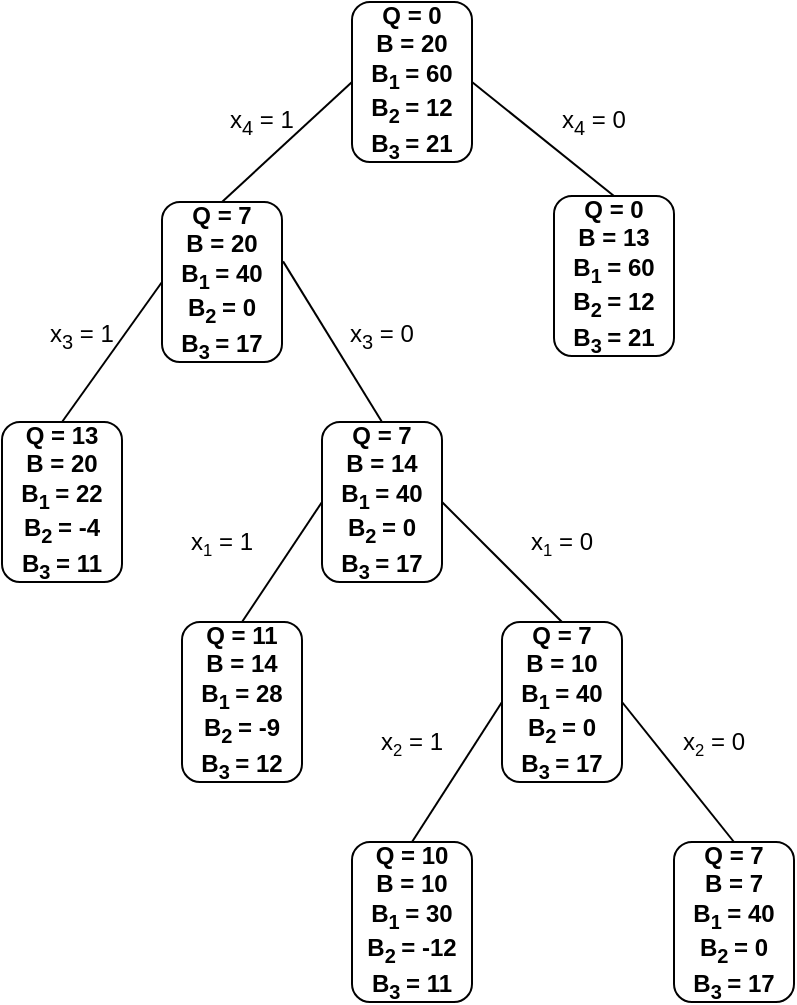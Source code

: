 <mxfile version="14.5.0" type="github">
  <diagram id="fD708KUdjpPGhF3gytjl" name="Page-1">
    <mxGraphModel dx="748" dy="426" grid="1" gridSize="10" guides="1" tooltips="1" connect="1" arrows="1" fold="1" page="1" pageScale="1" pageWidth="850" pageHeight="1100" math="0" shadow="0">
      <root>
        <mxCell id="0" />
        <mxCell id="1" parent="0" />
        <mxCell id="OLhP95PPrDx5MWgwO1T--5" value="&lt;b&gt;Q = 0&lt;br&gt;B = 20&lt;br&gt;B&lt;sub&gt;1&amp;nbsp;&lt;/sub&gt;= 60&lt;br&gt;B&lt;sub&gt;2&amp;nbsp;&lt;/sub&gt;= 12&lt;br&gt;B&lt;sub&gt;3&amp;nbsp;&lt;/sub&gt;= 21&lt;/b&gt;" style="rounded=1;whiteSpace=wrap;html=1;" vertex="1" parent="1">
          <mxGeometry x="395" y="30" width="60" height="80" as="geometry" />
        </mxCell>
        <mxCell id="OLhP95PPrDx5MWgwO1T--6" value="&lt;b&gt;Q = 7&lt;br&gt;B = 20&lt;br&gt;B&lt;sub&gt;1&amp;nbsp;&lt;/sub&gt;= 40&lt;br&gt;B&lt;sub&gt;2&amp;nbsp;&lt;/sub&gt;= 0&lt;br&gt;B&lt;sub&gt;3&amp;nbsp;&lt;/sub&gt;= 17&lt;/b&gt;" style="rounded=1;whiteSpace=wrap;html=1;" vertex="1" parent="1">
          <mxGeometry x="300" y="130" width="60" height="80" as="geometry" />
        </mxCell>
        <mxCell id="OLhP95PPrDx5MWgwO1T--10" value="" style="endArrow=none;html=1;entryX=0;entryY=0.5;entryDx=0;entryDy=0;exitX=0.5;exitY=0;exitDx=0;exitDy=0;" edge="1" parent="1" source="OLhP95PPrDx5MWgwO1T--6" target="OLhP95PPrDx5MWgwO1T--5">
          <mxGeometry width="50" height="50" relative="1" as="geometry">
            <mxPoint x="410" y="130" as="sourcePoint" />
            <mxPoint x="460" y="80" as="targetPoint" />
          </mxGeometry>
        </mxCell>
        <mxCell id="OLhP95PPrDx5MWgwO1T--11" value="x&lt;sub&gt;4&lt;/sub&gt;&amp;nbsp;= 1" style="text;html=1;strokeColor=none;fillColor=none;align=center;verticalAlign=middle;whiteSpace=wrap;rounded=0;rotation=0;" vertex="1" parent="1">
          <mxGeometry x="330" y="80" width="40" height="20" as="geometry" />
        </mxCell>
        <mxCell id="OLhP95PPrDx5MWgwO1T--12" value="&lt;b&gt;Q = 0&lt;br&gt;B = 13&lt;br&gt;B&lt;sub&gt;1&amp;nbsp;&lt;/sub&gt;= 60&lt;br&gt;B&lt;sub&gt;2&amp;nbsp;&lt;/sub&gt;= 12&lt;br&gt;B&lt;sub&gt;3&amp;nbsp;&lt;/sub&gt;= 21&lt;/b&gt;" style="rounded=1;whiteSpace=wrap;html=1;" vertex="1" parent="1">
          <mxGeometry x="496" y="127" width="60" height="80" as="geometry" />
        </mxCell>
        <mxCell id="OLhP95PPrDx5MWgwO1T--13" value="" style="endArrow=none;html=1;entryX=1;entryY=0.5;entryDx=0;entryDy=0;exitX=0.5;exitY=0;exitDx=0;exitDy=0;" edge="1" parent="1" source="OLhP95PPrDx5MWgwO1T--12" target="OLhP95PPrDx5MWgwO1T--5">
          <mxGeometry width="50" height="50" relative="1" as="geometry">
            <mxPoint x="483" y="152" as="sourcePoint" />
            <mxPoint x="548" y="92" as="targetPoint" />
          </mxGeometry>
        </mxCell>
        <mxCell id="OLhP95PPrDx5MWgwO1T--14" value="x&lt;sub&gt;4&lt;/sub&gt;&amp;nbsp;= 0" style="text;html=1;strokeColor=none;fillColor=none;align=center;verticalAlign=middle;whiteSpace=wrap;rounded=0;rotation=0;" vertex="1" parent="1">
          <mxGeometry x="496" y="80" width="40" height="20" as="geometry" />
        </mxCell>
        <mxCell id="OLhP95PPrDx5MWgwO1T--15" value="&lt;b&gt;Q = 13&lt;br&gt;B = 20&lt;br&gt;B&lt;sub&gt;1&amp;nbsp;&lt;/sub&gt;= 22&lt;br&gt;B&lt;sub&gt;2&amp;nbsp;&lt;/sub&gt;= -4&lt;br&gt;B&lt;sub&gt;3&amp;nbsp;&lt;/sub&gt;= 11&lt;/b&gt;" style="rounded=1;whiteSpace=wrap;html=1;" vertex="1" parent="1">
          <mxGeometry x="220" y="240" width="60" height="80" as="geometry" />
        </mxCell>
        <mxCell id="OLhP95PPrDx5MWgwO1T--16" value="&lt;b&gt;Q = 7&lt;br&gt;B = 14&lt;br&gt;B&lt;sub&gt;1&amp;nbsp;&lt;/sub&gt;= 40&lt;br&gt;B&lt;sub&gt;2&amp;nbsp;&lt;/sub&gt;= 0&lt;br&gt;B&lt;sub&gt;3&amp;nbsp;&lt;/sub&gt;= 17&lt;/b&gt;" style="rounded=1;whiteSpace=wrap;html=1;" vertex="1" parent="1">
          <mxGeometry x="380" y="240" width="60" height="80" as="geometry" />
        </mxCell>
        <mxCell id="OLhP95PPrDx5MWgwO1T--17" value="" style="endArrow=none;html=1;entryX=0;entryY=0.5;entryDx=0;entryDy=0;exitX=0.5;exitY=0;exitDx=0;exitDy=0;" edge="1" parent="1" source="OLhP95PPrDx5MWgwO1T--15" target="OLhP95PPrDx5MWgwO1T--6">
          <mxGeometry width="50" height="50" relative="1" as="geometry">
            <mxPoint x="410" y="330" as="sourcePoint" />
            <mxPoint x="460" y="280" as="targetPoint" />
          </mxGeometry>
        </mxCell>
        <mxCell id="OLhP95PPrDx5MWgwO1T--18" value="" style="endArrow=none;html=1;entryX=1.009;entryY=0.371;entryDx=0;entryDy=0;exitX=0.5;exitY=0;exitDx=0;exitDy=0;entryPerimeter=0;" edge="1" parent="1" source="OLhP95PPrDx5MWgwO1T--16" target="OLhP95PPrDx5MWgwO1T--6">
          <mxGeometry width="50" height="50" relative="1" as="geometry">
            <mxPoint x="351" y="235" as="sourcePoint" />
            <mxPoint x="401" y="165" as="targetPoint" />
          </mxGeometry>
        </mxCell>
        <mxCell id="OLhP95PPrDx5MWgwO1T--19" value="x&lt;sub&gt;3&lt;/sub&gt;&amp;nbsp;= 1" style="text;html=1;strokeColor=none;fillColor=none;align=center;verticalAlign=middle;whiteSpace=wrap;rounded=0;rotation=0;" vertex="1" parent="1">
          <mxGeometry x="240" y="187" width="40" height="20" as="geometry" />
        </mxCell>
        <mxCell id="OLhP95PPrDx5MWgwO1T--20" value="x&lt;sub&gt;3&lt;/sub&gt;&amp;nbsp;= 0" style="text;html=1;strokeColor=none;fillColor=none;align=center;verticalAlign=middle;whiteSpace=wrap;rounded=0;rotation=0;" vertex="1" parent="1">
          <mxGeometry x="390" y="187" width="40" height="20" as="geometry" />
        </mxCell>
        <mxCell id="OLhP95PPrDx5MWgwO1T--21" value="&lt;b&gt;Q = 11&lt;br&gt;B = 14&lt;br&gt;B&lt;sub&gt;1&amp;nbsp;&lt;/sub&gt;= 28&lt;br&gt;B&lt;sub&gt;2&amp;nbsp;&lt;/sub&gt;= -9&lt;br&gt;B&lt;sub&gt;3&amp;nbsp;&lt;/sub&gt;= 12&lt;/b&gt;" style="rounded=1;whiteSpace=wrap;html=1;" vertex="1" parent="1">
          <mxGeometry x="310" y="340" width="60" height="80" as="geometry" />
        </mxCell>
        <mxCell id="OLhP95PPrDx5MWgwO1T--22" value="&lt;b&gt;Q = 7&lt;br&gt;B = 10&lt;br&gt;B&lt;sub&gt;1&amp;nbsp;&lt;/sub&gt;= 40&lt;br&gt;B&lt;sub&gt;2&amp;nbsp;&lt;/sub&gt;= 0&lt;br&gt;B&lt;sub&gt;3&amp;nbsp;&lt;/sub&gt;= 17&lt;/b&gt;" style="rounded=1;whiteSpace=wrap;html=1;" vertex="1" parent="1">
          <mxGeometry x="470" y="340" width="60" height="80" as="geometry" />
        </mxCell>
        <mxCell id="OLhP95PPrDx5MWgwO1T--23" value="" style="endArrow=none;html=1;entryX=0;entryY=0.5;entryDx=0;entryDy=0;exitX=0.5;exitY=0;exitDx=0;exitDy=0;" edge="1" parent="1" source="OLhP95PPrDx5MWgwO1T--21" target="OLhP95PPrDx5MWgwO1T--16">
          <mxGeometry width="50" height="50" relative="1" as="geometry">
            <mxPoint x="410" y="320" as="sourcePoint" />
            <mxPoint x="460" y="270" as="targetPoint" />
          </mxGeometry>
        </mxCell>
        <mxCell id="OLhP95PPrDx5MWgwO1T--25" value="" style="endArrow=none;html=1;entryX=1;entryY=0.5;entryDx=0;entryDy=0;exitX=0.5;exitY=0;exitDx=0;exitDy=0;" edge="1" parent="1" source="OLhP95PPrDx5MWgwO1T--22" target="OLhP95PPrDx5MWgwO1T--16">
          <mxGeometry width="50" height="50" relative="1" as="geometry">
            <mxPoint x="504" y="323" as="sourcePoint" />
            <mxPoint x="544" y="263" as="targetPoint" />
          </mxGeometry>
        </mxCell>
        <mxCell id="OLhP95PPrDx5MWgwO1T--26" value="x&lt;span style=&quot;font-size: 10px&quot;&gt;&lt;sub&gt;2&lt;/sub&gt;&lt;/span&gt;&amp;nbsp;= 1" style="text;html=1;strokeColor=none;fillColor=none;align=center;verticalAlign=middle;whiteSpace=wrap;rounded=0;rotation=0;" vertex="1" parent="1">
          <mxGeometry x="405" y="390" width="40" height="20" as="geometry" />
        </mxCell>
        <mxCell id="OLhP95PPrDx5MWgwO1T--27" value="x&lt;span style=&quot;font-size: 10px&quot;&gt;&lt;sub&gt;1&lt;/sub&gt;&lt;/span&gt;&amp;nbsp;= 0" style="text;html=1;strokeColor=none;fillColor=none;align=center;verticalAlign=middle;whiteSpace=wrap;rounded=0;rotation=0;" vertex="1" parent="1">
          <mxGeometry x="480" y="290" width="40" height="20" as="geometry" />
        </mxCell>
        <mxCell id="OLhP95PPrDx5MWgwO1T--28" value="&lt;b&gt;Q = 10&lt;br&gt;B = 10&lt;br&gt;B&lt;sub&gt;1&amp;nbsp;&lt;/sub&gt;= 30&lt;br&gt;B&lt;sub&gt;2&amp;nbsp;&lt;/sub&gt;= -12&lt;br&gt;B&lt;sub&gt;3&amp;nbsp;&lt;/sub&gt;= 11&lt;/b&gt;" style="rounded=1;whiteSpace=wrap;html=1;" vertex="1" parent="1">
          <mxGeometry x="395" y="450" width="60" height="80" as="geometry" />
        </mxCell>
        <mxCell id="OLhP95PPrDx5MWgwO1T--29" value="&lt;b&gt;Q = 7&lt;br&gt;B = 7&lt;br&gt;B&lt;sub&gt;1&amp;nbsp;&lt;/sub&gt;= 40&lt;br&gt;B&lt;sub&gt;2&amp;nbsp;&lt;/sub&gt;= 0&lt;br&gt;B&lt;sub&gt;3&amp;nbsp;&lt;/sub&gt;= 17&lt;/b&gt;" style="rounded=1;whiteSpace=wrap;html=1;" vertex="1" parent="1">
          <mxGeometry x="556" y="450" width="60" height="80" as="geometry" />
        </mxCell>
        <mxCell id="OLhP95PPrDx5MWgwO1T--30" value="" style="endArrow=none;html=1;entryX=0;entryY=0.5;entryDx=0;entryDy=0;exitX=0.5;exitY=0;exitDx=0;exitDy=0;" edge="1" parent="1" source="OLhP95PPrDx5MWgwO1T--28" target="OLhP95PPrDx5MWgwO1T--22">
          <mxGeometry width="50" height="50" relative="1" as="geometry">
            <mxPoint x="410" y="420" as="sourcePoint" />
            <mxPoint x="460" y="370" as="targetPoint" />
          </mxGeometry>
        </mxCell>
        <mxCell id="OLhP95PPrDx5MWgwO1T--31" value="" style="endArrow=none;html=1;exitX=1;exitY=0.5;exitDx=0;exitDy=0;entryX=0.5;entryY=0;entryDx=0;entryDy=0;" edge="1" parent="1" source="OLhP95PPrDx5MWgwO1T--22" target="OLhP95PPrDx5MWgwO1T--29">
          <mxGeometry width="50" height="50" relative="1" as="geometry">
            <mxPoint x="570" y="440" as="sourcePoint" />
            <mxPoint x="620" y="390" as="targetPoint" />
          </mxGeometry>
        </mxCell>
        <mxCell id="OLhP95PPrDx5MWgwO1T--32" value="x&lt;span style=&quot;font-size: 10px&quot;&gt;&lt;sub&gt;2&lt;/sub&gt;&lt;/span&gt;&amp;nbsp;= 0" style="text;html=1;strokeColor=none;fillColor=none;align=center;verticalAlign=middle;whiteSpace=wrap;rounded=0;rotation=0;" vertex="1" parent="1">
          <mxGeometry x="556" y="390" width="40" height="20" as="geometry" />
        </mxCell>
        <mxCell id="OLhP95PPrDx5MWgwO1T--33" value="x&lt;span style=&quot;font-size: 10px&quot;&gt;&lt;sub&gt;1&lt;/sub&gt;&lt;/span&gt;&amp;nbsp;= 1" style="text;html=1;strokeColor=none;fillColor=none;align=center;verticalAlign=middle;whiteSpace=wrap;rounded=0;rotation=0;" vertex="1" parent="1">
          <mxGeometry x="310" y="290" width="40" height="20" as="geometry" />
        </mxCell>
      </root>
    </mxGraphModel>
  </diagram>
</mxfile>
